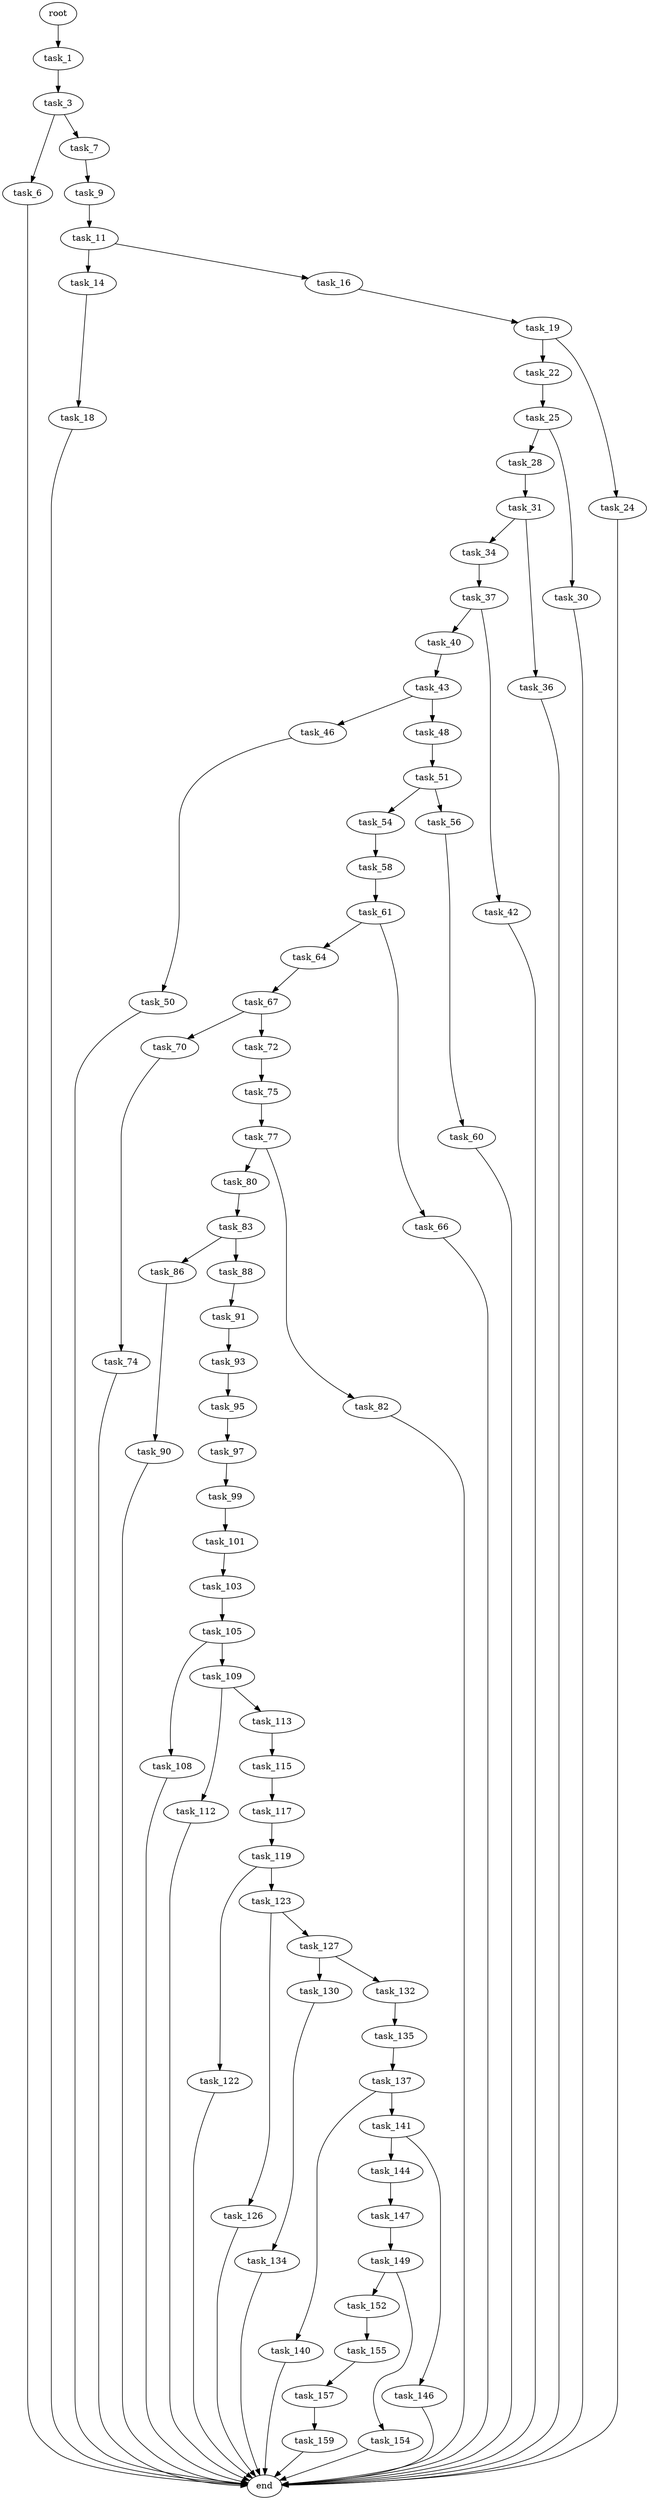 digraph G {
  root [size="0.000000"];
  task_1 [size="25215907874.000000"];
  task_3 [size="231928233984.000000"];
  task_6 [size="292947733508.000000"];
  task_7 [size="549755813888.000000"];
  task_9 [size="505777411090.000000"];
  task_11 [size="68719476736.000000"];
  task_14 [size="9608928635.000000"];
  task_16 [size="782757789696.000000"];
  task_18 [size="97213511863.000000"];
  task_19 [size="368293445632.000000"];
  task_22 [size="4847832260.000000"];
  task_24 [size="47831877191.000000"];
  task_25 [size="8589934592.000000"];
  task_28 [size="194019662396.000000"];
  task_30 [size="760085116965.000000"];
  task_31 [size="549755813888.000000"];
  task_34 [size="403960071488.000000"];
  task_36 [size="5388369943.000000"];
  task_37 [size="1073741824000.000000"];
  task_40 [size="62659343587.000000"];
  task_42 [size="322616185590.000000"];
  task_43 [size="92637780765.000000"];
  task_46 [size="40164904384.000000"];
  task_48 [size="1876277024.000000"];
  task_50 [size="368293445632.000000"];
  task_51 [size="365470833917.000000"];
  task_54 [size="248956244531.000000"];
  task_56 [size="44444186949.000000"];
  task_58 [size="68173855747.000000"];
  task_60 [size="231928233984.000000"];
  task_61 [size="549755813888.000000"];
  task_64 [size="782757789696.000000"];
  task_66 [size="231928233984.000000"];
  task_67 [size="380682560888.000000"];
  task_70 [size="8589934592.000000"];
  task_72 [size="368293445632.000000"];
  task_74 [size="368293445632.000000"];
  task_75 [size="231928233984.000000"];
  task_77 [size="28991029248.000000"];
  task_80 [size="134217728000.000000"];
  task_82 [size="36801526834.000000"];
  task_83 [size="782757789696.000000"];
  task_86 [size="1815003347.000000"];
  task_88 [size="549755813888.000000"];
  task_90 [size="483722460454.000000"];
  task_91 [size="782757789696.000000"];
  task_93 [size="1073741824000.000000"];
  task_95 [size="490057135595.000000"];
  task_97 [size="549755813888.000000"];
  task_99 [size="5697466211.000000"];
  task_101 [size="368293445632.000000"];
  task_103 [size="21152133990.000000"];
  task_105 [size="231928233984.000000"];
  task_108 [size="311194702736.000000"];
  task_109 [size="10512099660.000000"];
  task_112 [size="24442447085.000000"];
  task_113 [size="28991029248.000000"];
  task_115 [size="1041741640.000000"];
  task_117 [size="28991029248.000000"];
  task_119 [size="717054794877.000000"];
  task_122 [size="231928233984.000000"];
  task_123 [size="4244141768.000000"];
  task_126 [size="18618038630.000000"];
  task_127 [size="28223828362.000000"];
  task_130 [size="1607811694.000000"];
  task_132 [size="549755813888.000000"];
  task_134 [size="215586679623.000000"];
  task_135 [size="6864201897.000000"];
  task_137 [size="1073741824000.000000"];
  task_140 [size="782757789696.000000"];
  task_141 [size="3913360489.000000"];
  task_144 [size="6289923014.000000"];
  task_146 [size="13770084483.000000"];
  task_147 [size="130657617533.000000"];
  task_149 [size="886650013625.000000"];
  task_152 [size="953550883.000000"];
  task_154 [size="222176121947.000000"];
  task_155 [size="45661573630.000000"];
  task_157 [size="6284522042.000000"];
  task_159 [size="782757789696.000000"];
  end [size="0.000000"];

  root -> task_1 [size="1.000000"];
  task_1 -> task_3 [size="33554432.000000"];
  task_3 -> task_6 [size="301989888.000000"];
  task_3 -> task_7 [size="301989888.000000"];
  task_6 -> end [size="1.000000"];
  task_7 -> task_9 [size="536870912.000000"];
  task_9 -> task_11 [size="411041792.000000"];
  task_11 -> task_14 [size="134217728.000000"];
  task_11 -> task_16 [size="134217728.000000"];
  task_14 -> task_18 [size="411041792.000000"];
  task_16 -> task_19 [size="679477248.000000"];
  task_18 -> end [size="1.000000"];
  task_19 -> task_22 [size="411041792.000000"];
  task_19 -> task_24 [size="411041792.000000"];
  task_22 -> task_25 [size="411041792.000000"];
  task_24 -> end [size="1.000000"];
  task_25 -> task_28 [size="33554432.000000"];
  task_25 -> task_30 [size="33554432.000000"];
  task_28 -> task_31 [size="301989888.000000"];
  task_30 -> end [size="1.000000"];
  task_31 -> task_34 [size="536870912.000000"];
  task_31 -> task_36 [size="536870912.000000"];
  task_34 -> task_37 [size="301989888.000000"];
  task_36 -> end [size="1.000000"];
  task_37 -> task_40 [size="838860800.000000"];
  task_37 -> task_42 [size="838860800.000000"];
  task_40 -> task_43 [size="301989888.000000"];
  task_42 -> end [size="1.000000"];
  task_43 -> task_46 [size="209715200.000000"];
  task_43 -> task_48 [size="209715200.000000"];
  task_46 -> task_50 [size="33554432.000000"];
  task_48 -> task_51 [size="33554432.000000"];
  task_50 -> end [size="1.000000"];
  task_51 -> task_54 [size="536870912.000000"];
  task_51 -> task_56 [size="536870912.000000"];
  task_54 -> task_58 [size="411041792.000000"];
  task_56 -> task_60 [size="33554432.000000"];
  task_58 -> task_61 [size="209715200.000000"];
  task_60 -> end [size="1.000000"];
  task_61 -> task_64 [size="536870912.000000"];
  task_61 -> task_66 [size="536870912.000000"];
  task_64 -> task_67 [size="679477248.000000"];
  task_66 -> end [size="1.000000"];
  task_67 -> task_70 [size="301989888.000000"];
  task_67 -> task_72 [size="301989888.000000"];
  task_70 -> task_74 [size="33554432.000000"];
  task_72 -> task_75 [size="411041792.000000"];
  task_74 -> end [size="1.000000"];
  task_75 -> task_77 [size="301989888.000000"];
  task_77 -> task_80 [size="75497472.000000"];
  task_77 -> task_82 [size="75497472.000000"];
  task_80 -> task_83 [size="209715200.000000"];
  task_82 -> end [size="1.000000"];
  task_83 -> task_86 [size="679477248.000000"];
  task_83 -> task_88 [size="679477248.000000"];
  task_86 -> task_90 [size="75497472.000000"];
  task_88 -> task_91 [size="536870912.000000"];
  task_90 -> end [size="1.000000"];
  task_91 -> task_93 [size="679477248.000000"];
  task_93 -> task_95 [size="838860800.000000"];
  task_95 -> task_97 [size="679477248.000000"];
  task_97 -> task_99 [size="536870912.000000"];
  task_99 -> task_101 [size="209715200.000000"];
  task_101 -> task_103 [size="411041792.000000"];
  task_103 -> task_105 [size="411041792.000000"];
  task_105 -> task_108 [size="301989888.000000"];
  task_105 -> task_109 [size="301989888.000000"];
  task_108 -> end [size="1.000000"];
  task_109 -> task_112 [size="209715200.000000"];
  task_109 -> task_113 [size="209715200.000000"];
  task_112 -> end [size="1.000000"];
  task_113 -> task_115 [size="75497472.000000"];
  task_115 -> task_117 [size="33554432.000000"];
  task_117 -> task_119 [size="75497472.000000"];
  task_119 -> task_122 [size="679477248.000000"];
  task_119 -> task_123 [size="679477248.000000"];
  task_122 -> end [size="1.000000"];
  task_123 -> task_126 [size="75497472.000000"];
  task_123 -> task_127 [size="75497472.000000"];
  task_126 -> end [size="1.000000"];
  task_127 -> task_130 [size="679477248.000000"];
  task_127 -> task_132 [size="679477248.000000"];
  task_130 -> task_134 [size="33554432.000000"];
  task_132 -> task_135 [size="536870912.000000"];
  task_134 -> end [size="1.000000"];
  task_135 -> task_137 [size="134217728.000000"];
  task_137 -> task_140 [size="838860800.000000"];
  task_137 -> task_141 [size="838860800.000000"];
  task_140 -> end [size="1.000000"];
  task_141 -> task_144 [size="411041792.000000"];
  task_141 -> task_146 [size="411041792.000000"];
  task_144 -> task_147 [size="301989888.000000"];
  task_146 -> end [size="1.000000"];
  task_147 -> task_149 [size="536870912.000000"];
  task_149 -> task_152 [size="536870912.000000"];
  task_149 -> task_154 [size="536870912.000000"];
  task_152 -> task_155 [size="75497472.000000"];
  task_154 -> end [size="1.000000"];
  task_155 -> task_157 [size="75497472.000000"];
  task_157 -> task_159 [size="209715200.000000"];
  task_159 -> end [size="1.000000"];
}
